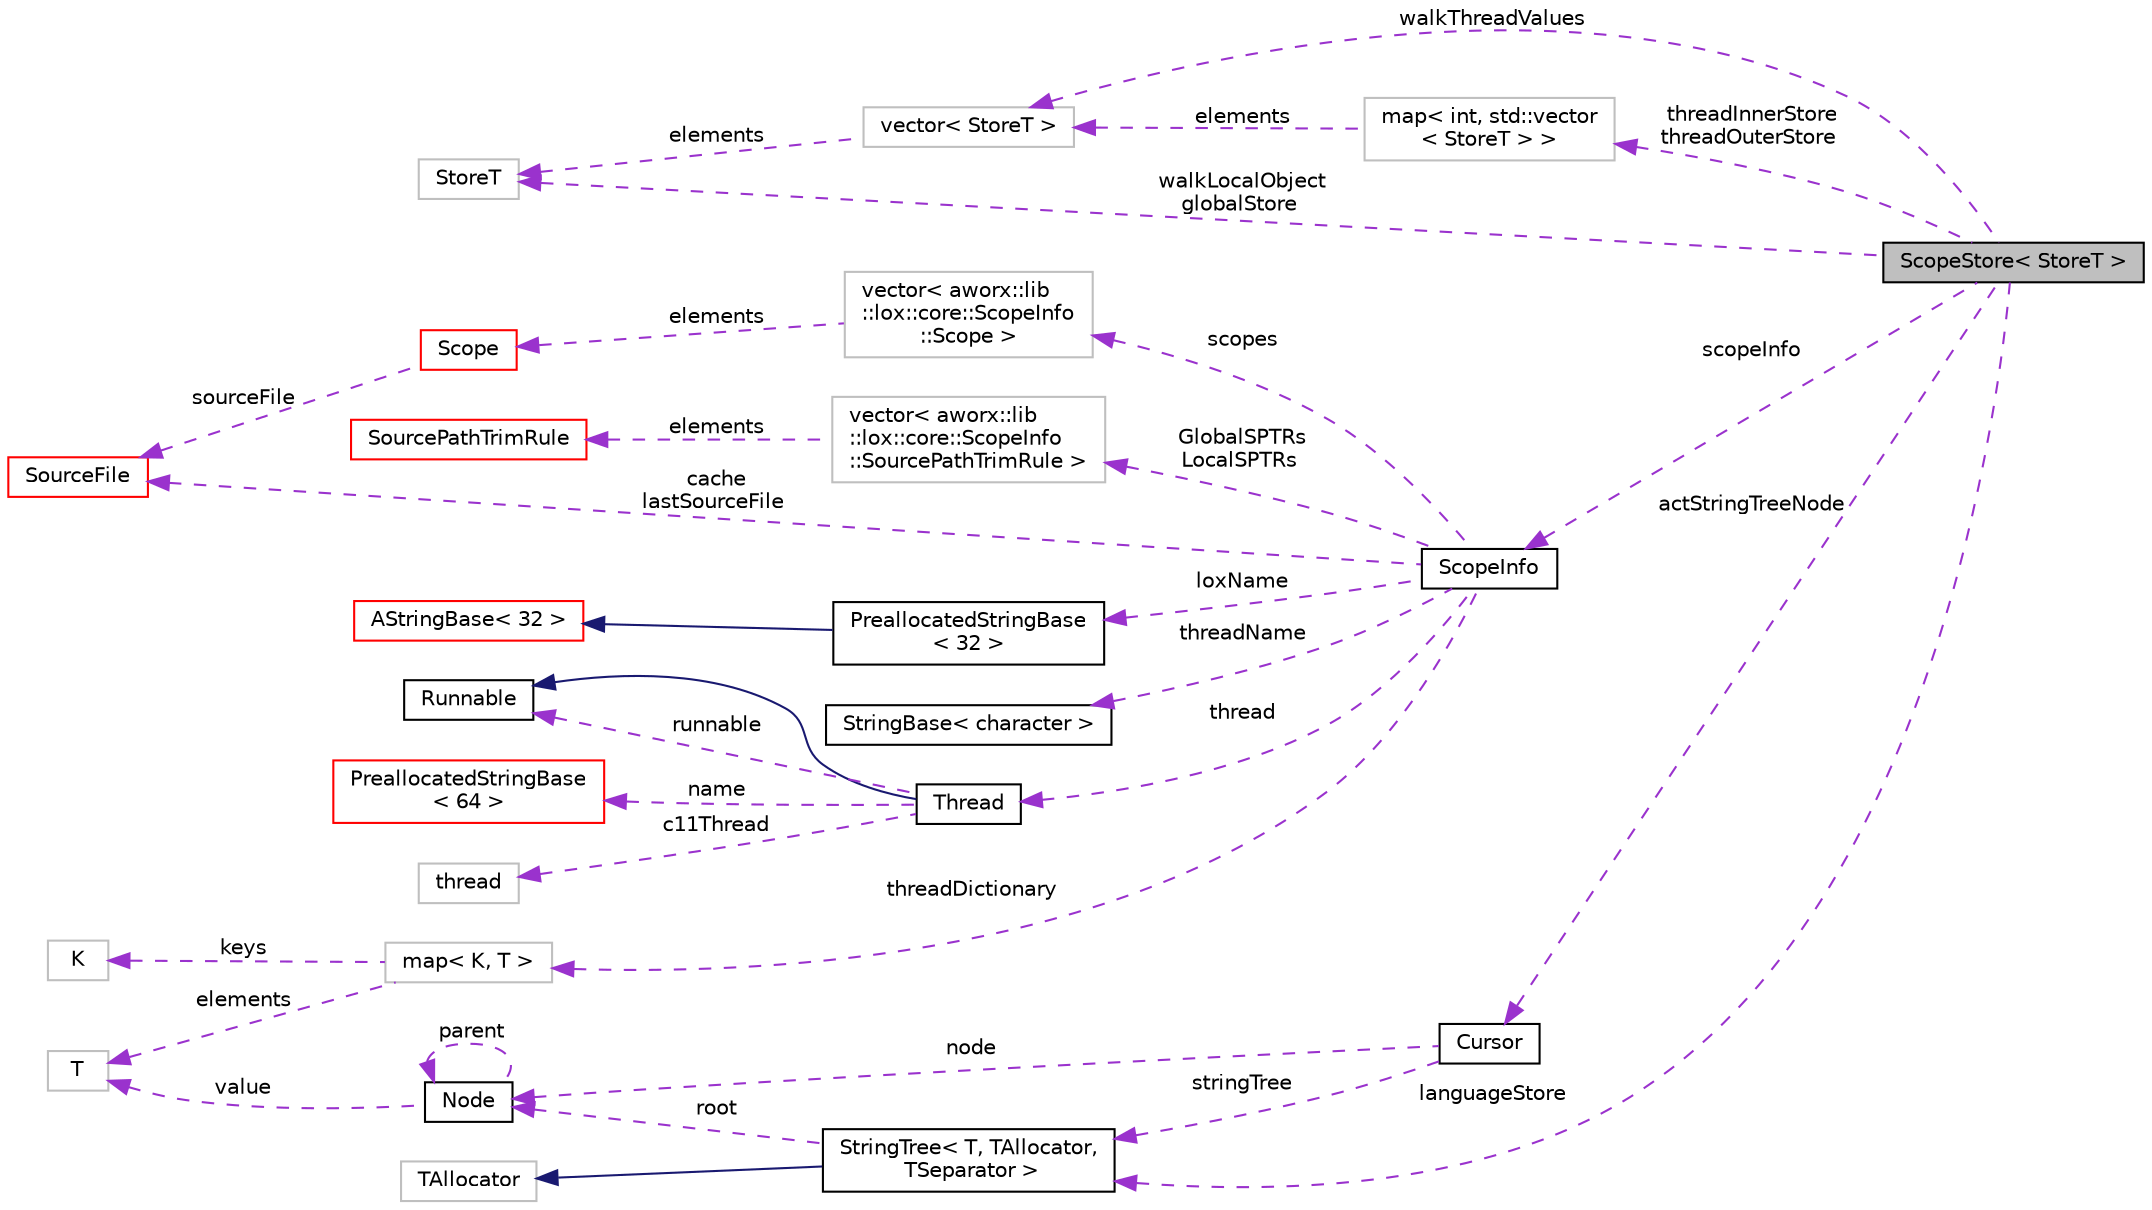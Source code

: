 digraph "ScopeStore&lt; StoreT &gt;"
{
  edge [fontname="Helvetica",fontsize="10",labelfontname="Helvetica",labelfontsize="10"];
  node [fontname="Helvetica",fontsize="10",shape=record];
  rankdir="LR";
  Node1 [label="ScopeStore\< StoreT \>",height=0.2,width=0.4,color="black", fillcolor="grey75", style="filled", fontcolor="black"];
  Node2 -> Node1 [dir="back",color="darkorchid3",fontsize="10",style="dashed",label=" threadInnerStore\nthreadOuterStore" ,fontname="Helvetica"];
  Node2 [label="map\< int, std::vector\l\< StoreT \> \>",height=0.2,width=0.4,color="grey75", fillcolor="white", style="filled"];
  Node3 -> Node2 [dir="back",color="darkorchid3",fontsize="10",style="dashed",label=" elements" ,fontname="Helvetica"];
  Node3 [label="vector\< StoreT \>",height=0.2,width=0.4,color="grey75", fillcolor="white", style="filled"];
  Node4 -> Node3 [dir="back",color="darkorchid3",fontsize="10",style="dashed",label=" elements" ,fontname="Helvetica"];
  Node4 [label="StoreT",height=0.2,width=0.4,color="grey75", fillcolor="white", style="filled"];
  Node4 -> Node1 [dir="back",color="darkorchid3",fontsize="10",style="dashed",label=" walkLocalObject\nglobalStore" ,fontname="Helvetica"];
  Node5 -> Node1 [dir="back",color="darkorchid3",fontsize="10",style="dashed",label=" scopeInfo" ,fontname="Helvetica"];
  Node5 [label="ScopeInfo",height=0.2,width=0.4,color="black", fillcolor="white", style="filled",URL="$classaworx_1_1lib_1_1lox_1_1core_1_1ScopeInfo.html"];
  Node6 -> Node5 [dir="back",color="darkorchid3",fontsize="10",style="dashed",label=" threadName" ,fontname="Helvetica"];
  Node6 [label="StringBase\< character \>",height=0.2,width=0.4,color="black", fillcolor="white", style="filled",URL="$classaworx_1_1lib_1_1strings_1_1StringBase.html"];
  Node7 -> Node5 [dir="back",color="darkorchid3",fontsize="10",style="dashed",label=" threadDictionary" ,fontname="Helvetica"];
  Node7 [label="map\< K, T \>",height=0.2,width=0.4,color="grey75", fillcolor="white", style="filled",tooltip="STL class. "];
  Node8 -> Node7 [dir="back",color="darkorchid3",fontsize="10",style="dashed",label=" keys" ,fontname="Helvetica"];
  Node8 [label="K",height=0.2,width=0.4,color="grey75", fillcolor="white", style="filled"];
  Node9 -> Node7 [dir="back",color="darkorchid3",fontsize="10",style="dashed",label=" elements" ,fontname="Helvetica"];
  Node9 [label="T",height=0.2,width=0.4,color="grey75", fillcolor="white", style="filled"];
  Node10 -> Node5 [dir="back",color="darkorchid3",fontsize="10",style="dashed",label=" scopes" ,fontname="Helvetica"];
  Node10 [label="vector\< aworx::lib\l::lox::core::ScopeInfo\l::Scope \>",height=0.2,width=0.4,color="grey75", fillcolor="white", style="filled"];
  Node11 -> Node10 [dir="back",color="darkorchid3",fontsize="10",style="dashed",label=" elements" ,fontname="Helvetica"];
  Node11 [label="Scope",height=0.2,width=0.4,color="red", fillcolor="white", style="filled",URL="$structaworx_1_1lib_1_1lox_1_1core_1_1ScopeInfo_1_1Scope.html"];
  Node14 -> Node11 [dir="back",color="darkorchid3",fontsize="10",style="dashed",label=" sourceFile" ,fontname="Helvetica"];
  Node14 [label="SourceFile",height=0.2,width=0.4,color="red", fillcolor="white", style="filled",URL="$structaworx_1_1lib_1_1lox_1_1core_1_1ScopeInfo_1_1SourceFile.html",tooltip="Information of a single source file. Stored in field cache. "];
  Node17 -> Node5 [dir="back",color="darkorchid3",fontsize="10",style="dashed",label=" GlobalSPTRs\nLocalSPTRs" ,fontname="Helvetica"];
  Node17 [label="vector\< aworx::lib\l::lox::core::ScopeInfo\l::SourcePathTrimRule \>",height=0.2,width=0.4,color="grey75", fillcolor="white", style="filled"];
  Node18 -> Node17 [dir="back",color="darkorchid3",fontsize="10",style="dashed",label=" elements" ,fontname="Helvetica"];
  Node18 [label="SourcePathTrimRule",height=0.2,width=0.4,color="red", fillcolor="white", style="filled",URL="$structaworx_1_1lib_1_1lox_1_1core_1_1ScopeInfo_1_1SourcePathTrimRule.html",tooltip="Defines portions of source paths to be ignored. "];
  Node14 -> Node5 [dir="back",color="darkorchid3",fontsize="10",style="dashed",label=" cache\nlastSourceFile" ,fontname="Helvetica"];
  Node20 -> Node5 [dir="back",color="darkorchid3",fontsize="10",style="dashed",label=" loxName" ,fontname="Helvetica"];
  Node20 [label="PreallocatedStringBase\l\< 32 \>",height=0.2,width=0.4,color="black", fillcolor="white", style="filled",URL="$classaworx_1_1lib_1_1strings_1_1PreallocatedStringBase.html"];
  Node21 -> Node20 [dir="back",color="midnightblue",fontsize="10",style="solid",fontname="Helvetica"];
  Node21 [label="AStringBase\< 32 \>",height=0.2,width=0.4,color="red", fillcolor="white", style="filled",URL="$classaworx_1_1lib_1_1strings_1_1AStringBase.html"];
  Node25 -> Node5 [dir="back",color="darkorchid3",fontsize="10",style="dashed",label=" thread" ,fontname="Helvetica"];
  Node25 [label="Thread",height=0.2,width=0.4,color="black", fillcolor="white", style="filled",URL="$classaworx_1_1lib_1_1threads_1_1Thread.html"];
  Node26 -> Node25 [dir="back",color="midnightblue",fontsize="10",style="solid",fontname="Helvetica"];
  Node26 [label="Runnable",height=0.2,width=0.4,color="black", fillcolor="white", style="filled",URL="$classaworx_1_1lib_1_1threads_1_1Runnable.html"];
  Node26 -> Node25 [dir="back",color="darkorchid3",fontsize="10",style="dashed",label=" runnable" ,fontname="Helvetica"];
  Node27 -> Node25 [dir="back",color="darkorchid3",fontsize="10",style="dashed",label=" name" ,fontname="Helvetica"];
  Node27 [label="PreallocatedStringBase\l\< 64 \>",height=0.2,width=0.4,color="red", fillcolor="white", style="filled",URL="$classaworx_1_1lib_1_1strings_1_1PreallocatedStringBase.html"];
  Node29 -> Node25 [dir="back",color="darkorchid3",fontsize="10",style="dashed",label=" c11Thread" ,fontname="Helvetica"];
  Node29 [label="thread",height=0.2,width=0.4,color="grey75", fillcolor="white", style="filled",tooltip="STL class. "];
  Node3 -> Node1 [dir="back",color="darkorchid3",fontsize="10",style="dashed",label=" walkThreadValues" ,fontname="Helvetica"];
  Node30 -> Node1 [dir="back",color="darkorchid3",fontsize="10",style="dashed",label=" actStringTreeNode" ,fontname="Helvetica"];
  Node30 [label="Cursor",height=0.2,width=0.4,color="black", fillcolor="white", style="filled",URL="$classaworx_1_1lib_1_1util_1_1StringTree_1_1Cursor.html"];
  Node31 -> Node30 [dir="back",color="darkorchid3",fontsize="10",style="dashed",label=" node" ,fontname="Helvetica"];
  Node31 [label="Node",height=0.2,width=0.4,color="black", fillcolor="white", style="filled",URL="$classaworx_1_1lib_1_1util_1_1StringTree_1_1Node.html"];
  Node31 -> Node31 [dir="back",color="darkorchid3",fontsize="10",style="dashed",label=" parent" ,fontname="Helvetica"];
  Node9 -> Node31 [dir="back",color="darkorchid3",fontsize="10",style="dashed",label=" value" ,fontname="Helvetica"];
  Node32 -> Node30 [dir="back",color="darkorchid3",fontsize="10",style="dashed",label=" stringTree" ,fontname="Helvetica"];
  Node32 [label="StringTree\< T, TAllocator,\l TSeparator \>",height=0.2,width=0.4,color="black", fillcolor="white", style="filled",URL="$classaworx_1_1lib_1_1util_1_1StringTree.html"];
  Node33 -> Node32 [dir="back",color="midnightblue",fontsize="10",style="solid",fontname="Helvetica"];
  Node33 [label="TAllocator",height=0.2,width=0.4,color="grey75", fillcolor="white", style="filled"];
  Node31 -> Node32 [dir="back",color="darkorchid3",fontsize="10",style="dashed",label=" root" ,fontname="Helvetica"];
  Node32 -> Node1 [dir="back",color="darkorchid3",fontsize="10",style="dashed",label=" languageStore" ,fontname="Helvetica"];
}
